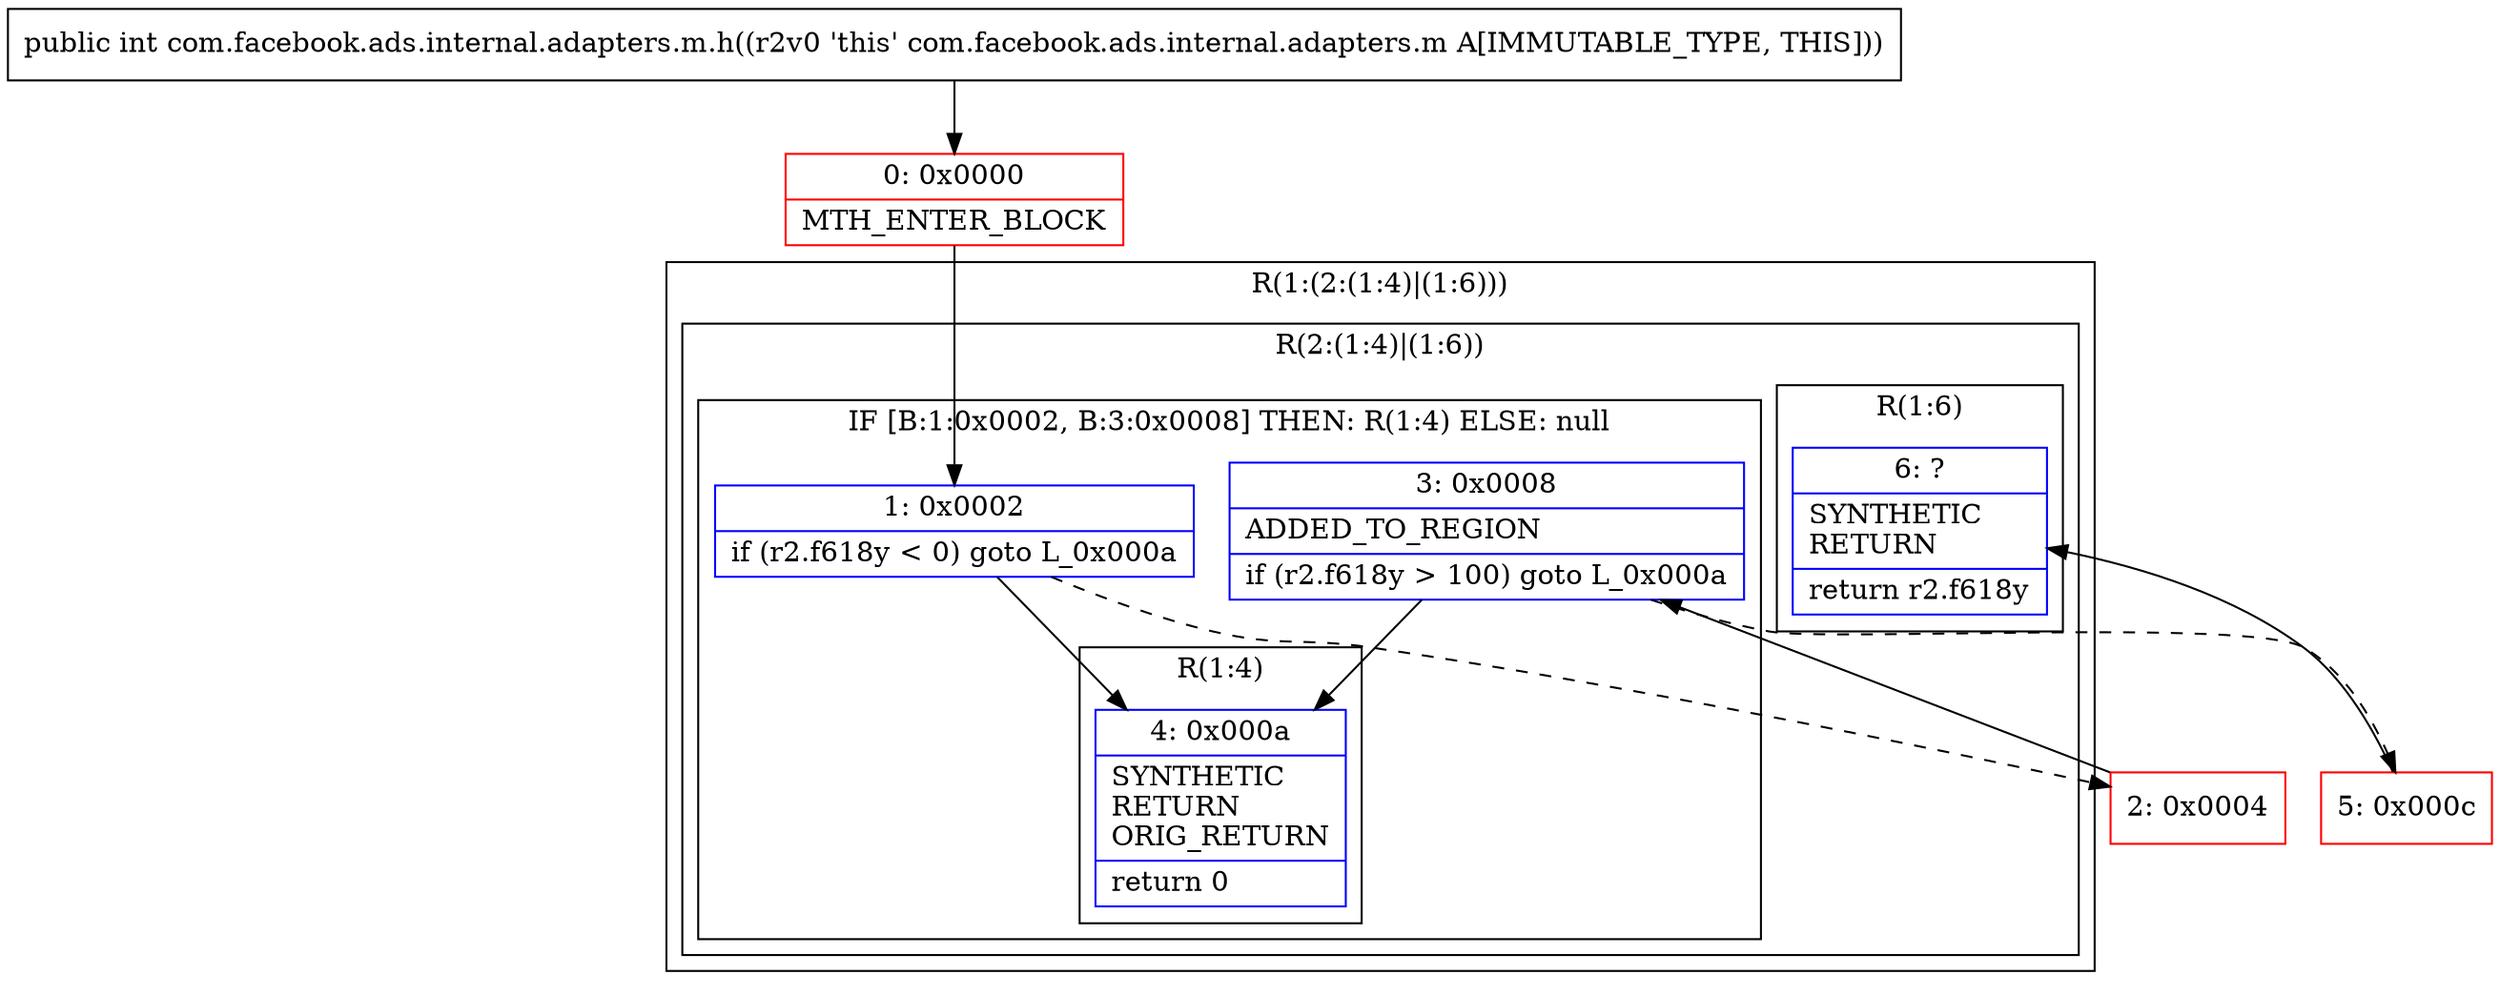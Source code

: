 digraph "CFG forcom.facebook.ads.internal.adapters.m.h()I" {
subgraph cluster_Region_254002416 {
label = "R(1:(2:(1:4)|(1:6)))";
node [shape=record,color=blue];
subgraph cluster_Region_1600344846 {
label = "R(2:(1:4)|(1:6))";
node [shape=record,color=blue];
subgraph cluster_IfRegion_1058488071 {
label = "IF [B:1:0x0002, B:3:0x0008] THEN: R(1:4) ELSE: null";
node [shape=record,color=blue];
Node_1 [shape=record,label="{1\:\ 0x0002|if (r2.f618y \< 0) goto L_0x000a\l}"];
Node_3 [shape=record,label="{3\:\ 0x0008|ADDED_TO_REGION\l|if (r2.f618y \> 100) goto L_0x000a\l}"];
subgraph cluster_Region_592808295 {
label = "R(1:4)";
node [shape=record,color=blue];
Node_4 [shape=record,label="{4\:\ 0x000a|SYNTHETIC\lRETURN\lORIG_RETURN\l|return 0\l}"];
}
}
subgraph cluster_Region_843107769 {
label = "R(1:6)";
node [shape=record,color=blue];
Node_6 [shape=record,label="{6\:\ ?|SYNTHETIC\lRETURN\l|return r2.f618y\l}"];
}
}
}
Node_0 [shape=record,color=red,label="{0\:\ 0x0000|MTH_ENTER_BLOCK\l}"];
Node_2 [shape=record,color=red,label="{2\:\ 0x0004}"];
Node_5 [shape=record,color=red,label="{5\:\ 0x000c}"];
MethodNode[shape=record,label="{public int com.facebook.ads.internal.adapters.m.h((r2v0 'this' com.facebook.ads.internal.adapters.m A[IMMUTABLE_TYPE, THIS])) }"];
MethodNode -> Node_0;
Node_1 -> Node_2[style=dashed];
Node_1 -> Node_4;
Node_3 -> Node_4;
Node_3 -> Node_5[style=dashed];
Node_0 -> Node_1;
Node_2 -> Node_3;
Node_5 -> Node_6;
}

